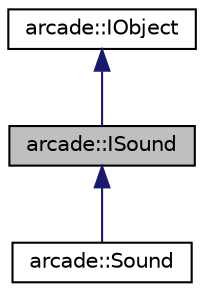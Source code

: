 digraph "arcade::ISound"
{
 // LATEX_PDF_SIZE
  edge [fontname="Helvetica",fontsize="10",labelfontname="Helvetica",labelfontsize="10"];
  node [fontname="Helvetica",fontsize="10",shape=record];
  Node1 [label="arcade::ISound",height=0.2,width=0.4,color="black", fillcolor="grey75", style="filled", fontcolor="black",tooltip=" "];
  Node2 -> Node1 [dir="back",color="midnightblue",fontsize="10",style="solid",fontname="Helvetica"];
  Node2 [label="arcade::IObject",height=0.2,width=0.4,color="black", fillcolor="white", style="filled",URL="$classarcade_1_1IObject.html",tooltip="virtual class for all objects in the arcade box"];
  Node1 -> Node3 [dir="back",color="midnightblue",fontsize="10",style="solid",fontname="Helvetica"];
  Node3 [label="arcade::Sound",height=0.2,width=0.4,color="black", fillcolor="white", style="filled",URL="$classarcade_1_1Sound.html",tooltip=" "];
}
